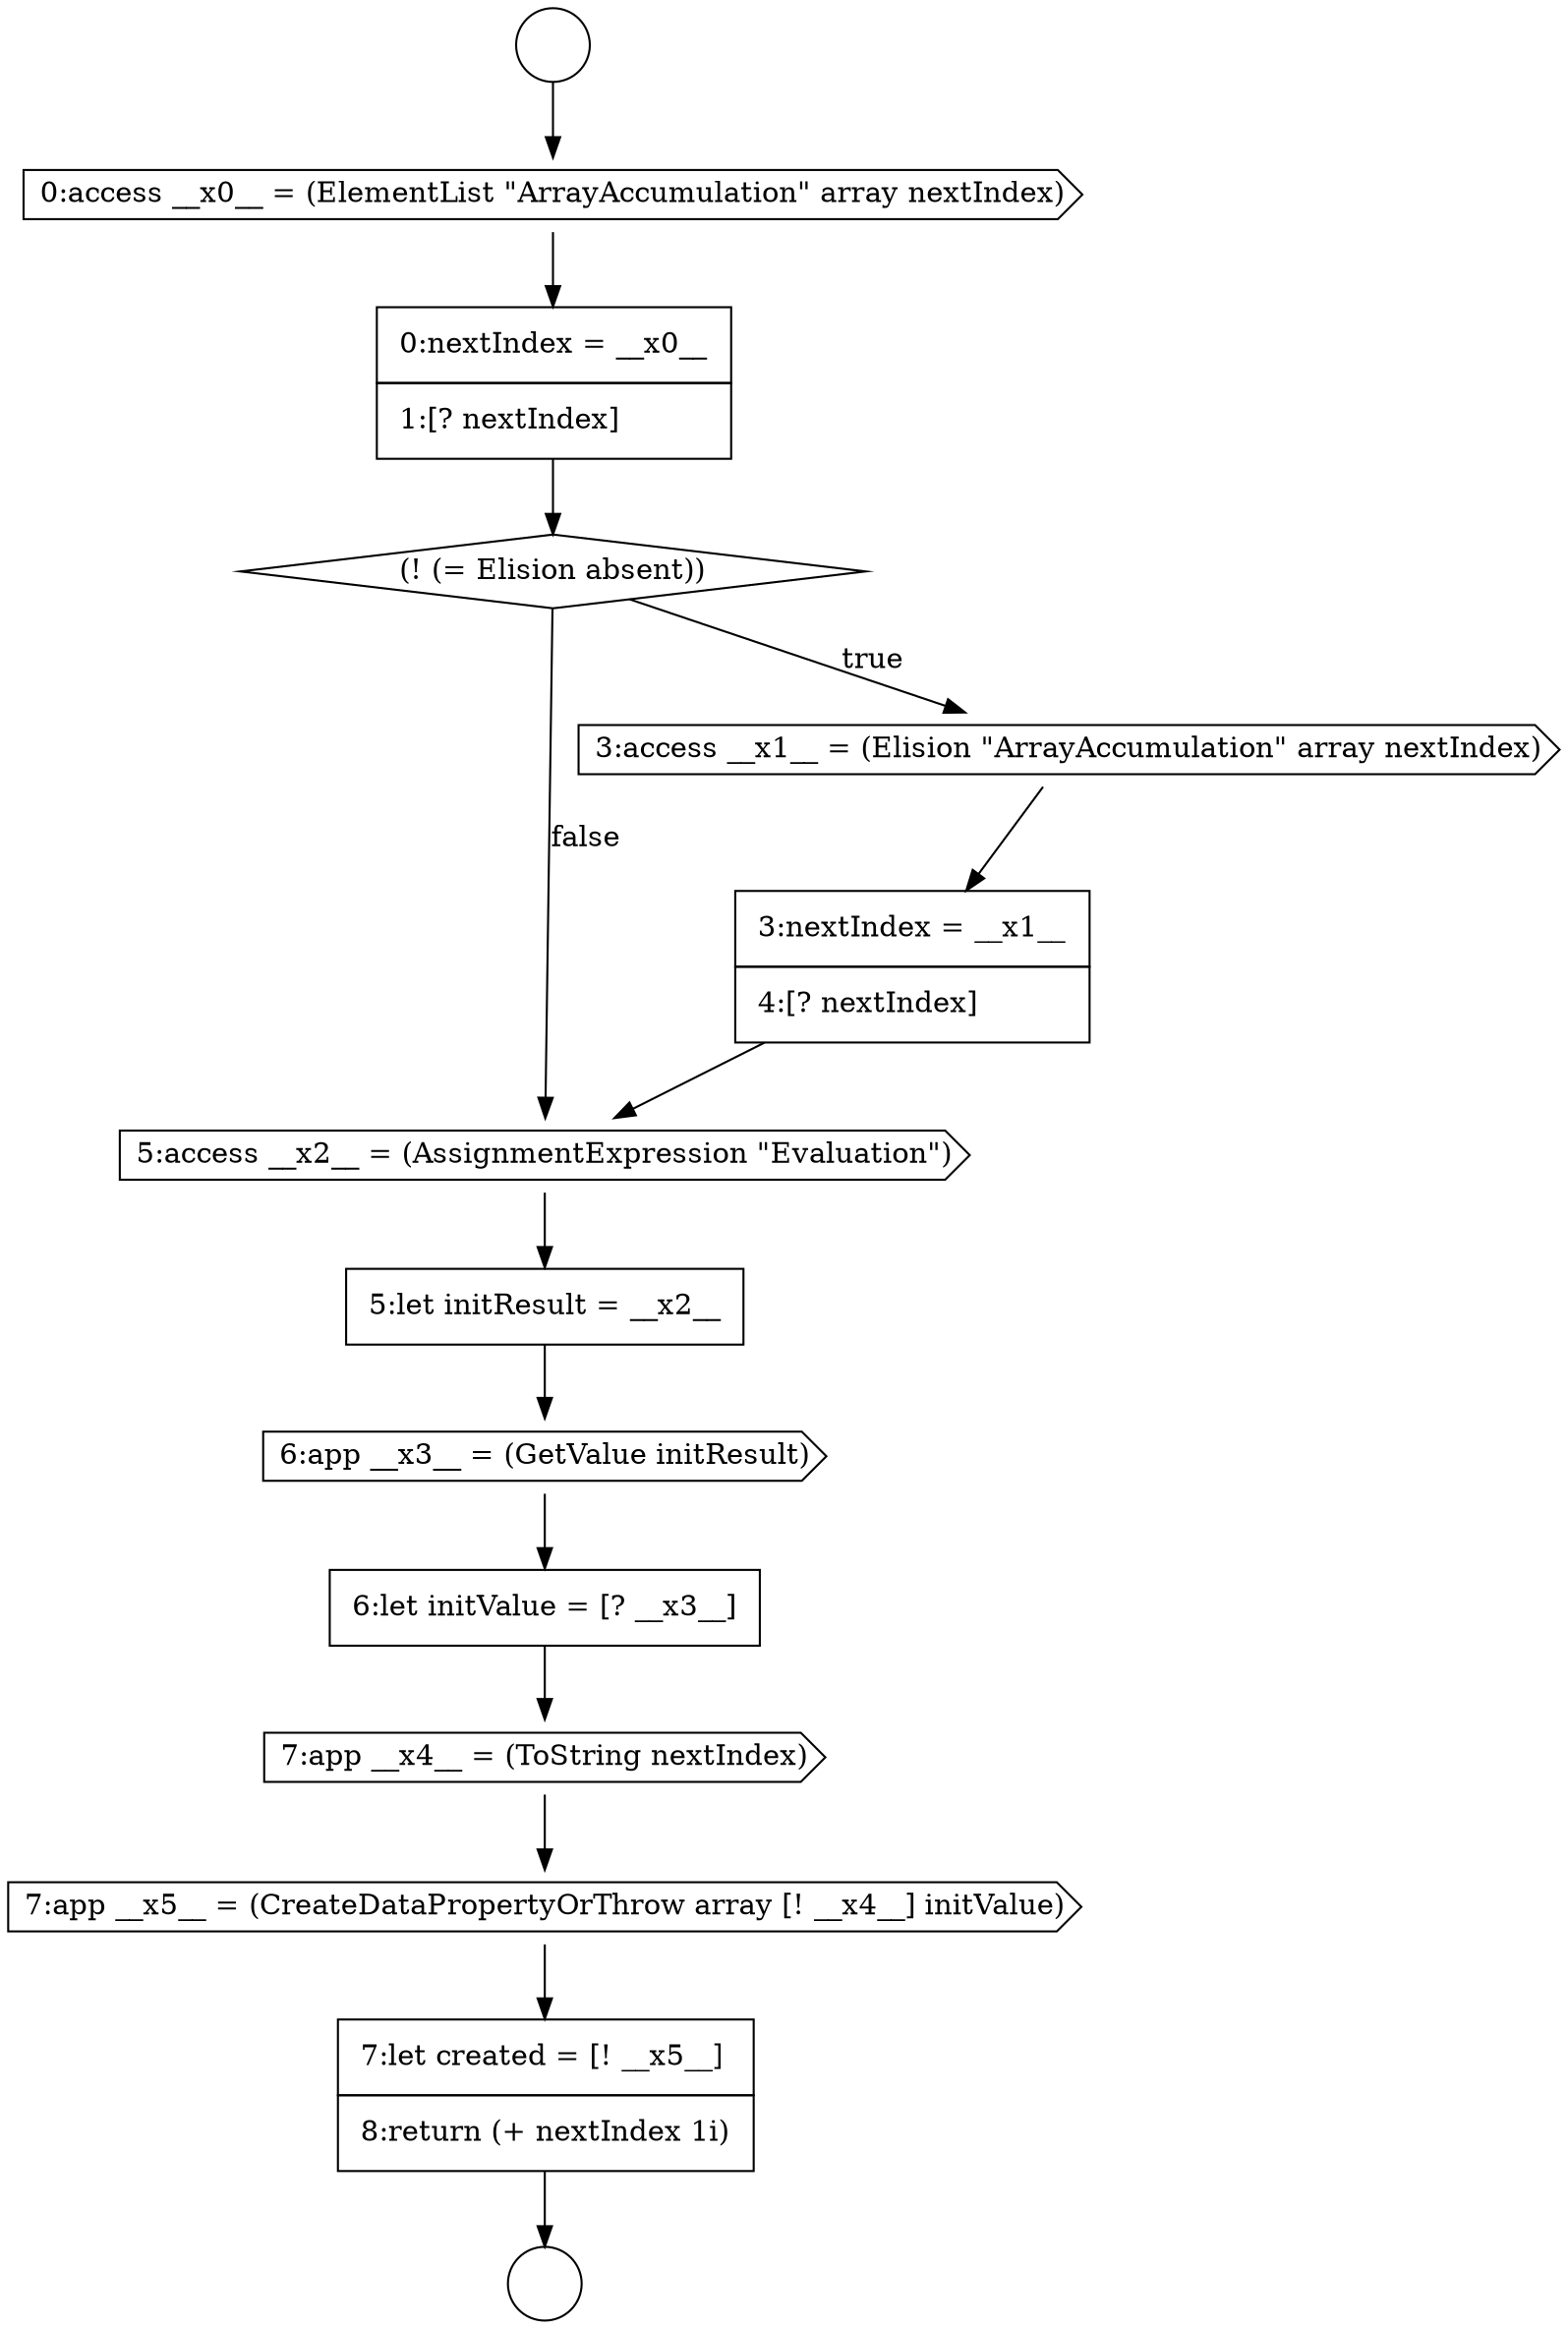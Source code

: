 digraph {
  node3895 [shape=none, margin=0, label=<<font color="black">
    <table border="0" cellborder="1" cellspacing="0" cellpadding="10">
      <tr><td align="left">6:let initValue = [? __x3__]</td></tr>
    </table>
  </font>> color="black" fillcolor="white" style=filled]
  node3898 [shape=none, margin=0, label=<<font color="black">
    <table border="0" cellborder="1" cellspacing="0" cellpadding="10">
      <tr><td align="left">7:let created = [! __x5__]</td></tr>
      <tr><td align="left">8:return (+ nextIndex 1i)</td></tr>
    </table>
  </font>> color="black" fillcolor="white" style=filled]
  node3891 [shape=none, margin=0, label=<<font color="black">
    <table border="0" cellborder="1" cellspacing="0" cellpadding="10">
      <tr><td align="left">3:nextIndex = __x1__</td></tr>
      <tr><td align="left">4:[? nextIndex]</td></tr>
    </table>
  </font>> color="black" fillcolor="white" style=filled]
  node3887 [shape=cds, label=<<font color="black">0:access __x0__ = (ElementList &quot;ArrayAccumulation&quot; array nextIndex)</font>> color="black" fillcolor="white" style=filled]
  node3889 [shape=diamond, label=<<font color="black">(! (= Elision absent))</font>> color="black" fillcolor="white" style=filled]
  node3894 [shape=cds, label=<<font color="black">6:app __x3__ = (GetValue initResult)</font>> color="black" fillcolor="white" style=filled]
  node3893 [shape=none, margin=0, label=<<font color="black">
    <table border="0" cellborder="1" cellspacing="0" cellpadding="10">
      <tr><td align="left">5:let initResult = __x2__</td></tr>
    </table>
  </font>> color="black" fillcolor="white" style=filled]
  node3885 [shape=circle label=" " color="black" fillcolor="white" style=filled]
  node3896 [shape=cds, label=<<font color="black">7:app __x4__ = (ToString nextIndex)</font>> color="black" fillcolor="white" style=filled]
  node3892 [shape=cds, label=<<font color="black">5:access __x2__ = (AssignmentExpression &quot;Evaluation&quot;)</font>> color="black" fillcolor="white" style=filled]
  node3897 [shape=cds, label=<<font color="black">7:app __x5__ = (CreateDataPropertyOrThrow array [! __x4__] initValue)</font>> color="black" fillcolor="white" style=filled]
  node3886 [shape=circle label=" " color="black" fillcolor="white" style=filled]
  node3890 [shape=cds, label=<<font color="black">3:access __x1__ = (Elision &quot;ArrayAccumulation&quot; array nextIndex)</font>> color="black" fillcolor="white" style=filled]
  node3888 [shape=none, margin=0, label=<<font color="black">
    <table border="0" cellborder="1" cellspacing="0" cellpadding="10">
      <tr><td align="left">0:nextIndex = __x0__</td></tr>
      <tr><td align="left">1:[? nextIndex]</td></tr>
    </table>
  </font>> color="black" fillcolor="white" style=filled]
  node3896 -> node3897 [ color="black"]
  node3889 -> node3890 [label=<<font color="black">true</font>> color="black"]
  node3889 -> node3892 [label=<<font color="black">false</font>> color="black"]
  node3894 -> node3895 [ color="black"]
  node3890 -> node3891 [ color="black"]
  node3893 -> node3894 [ color="black"]
  node3897 -> node3898 [ color="black"]
  node3891 -> node3892 [ color="black"]
  node3888 -> node3889 [ color="black"]
  node3895 -> node3896 [ color="black"]
  node3885 -> node3887 [ color="black"]
  node3898 -> node3886 [ color="black"]
  node3887 -> node3888 [ color="black"]
  node3892 -> node3893 [ color="black"]
}

